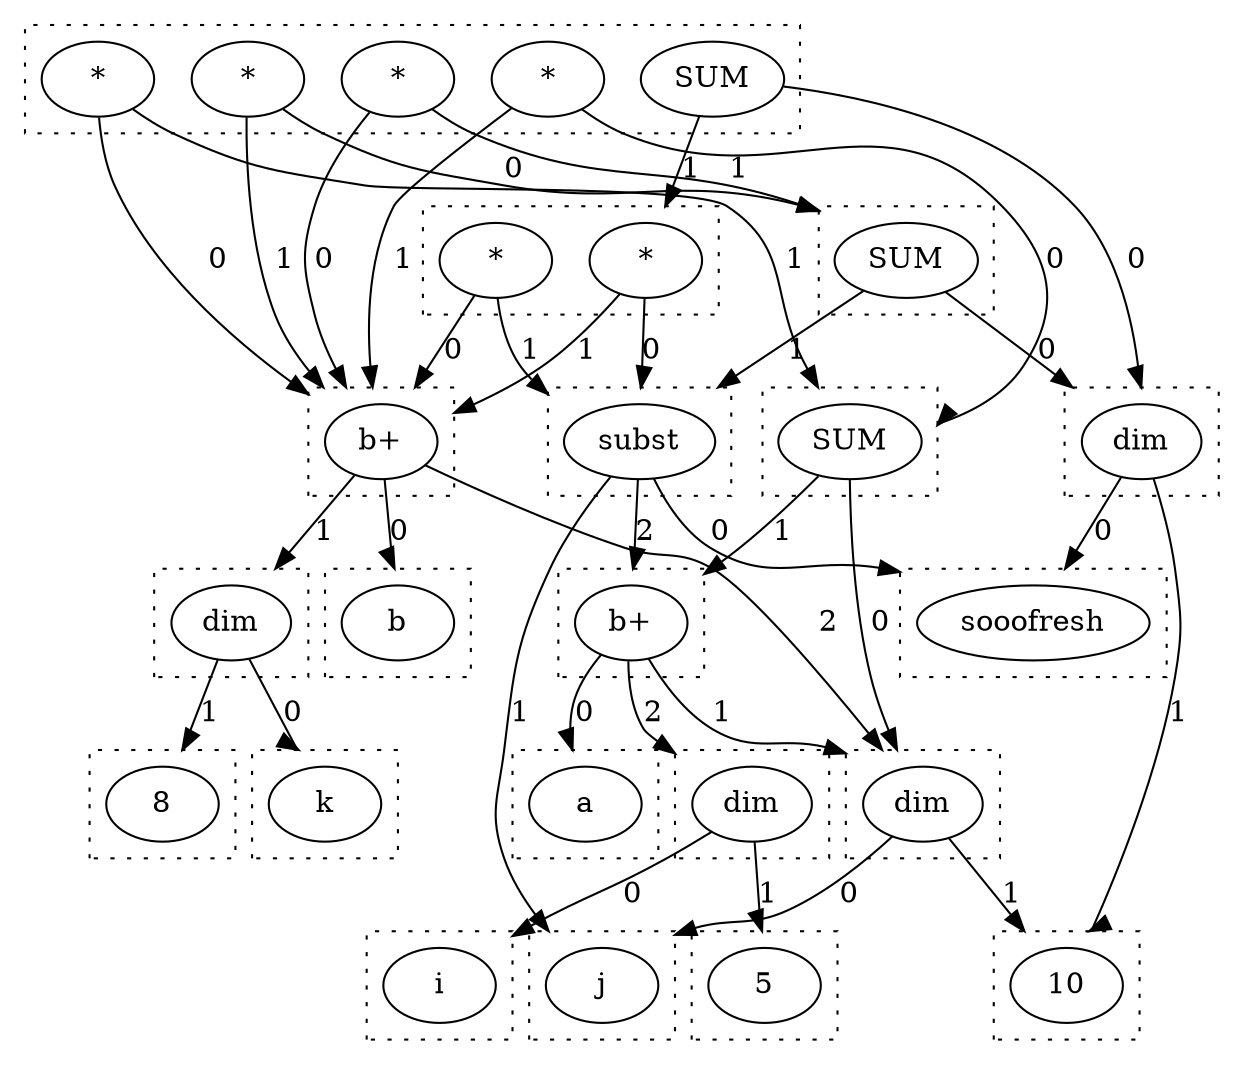 digraph {
  compound=true
  subgraph cluster_0 {
    style=dotted
    0.0[label = "b"]
  }
  subgraph cluster_1 {
    style=dotted
    1.0[label = "k"]
  }
  subgraph cluster_2 {
    style=dotted
    2.0[label = "8"]
  }
  subgraph cluster_3 {
    style=dotted
    3.0[label = "dim"]
  }
  subgraph cluster_4 {
    style=dotted
    4.0[label = "j"]
  }
  subgraph cluster_5 {
    style=dotted
    5.0[label = "10"]
  }
  subgraph cluster_6 {
    style=dotted
    6.0[label = "dim"]
  }
  subgraph cluster_7 {
    style=dotted
    7.0[label = "b+"]
  }
  subgraph cluster_8 {
    style=dotted
    8.0[label = "a"]
  }
  subgraph cluster_9 {
    style=dotted
    9.0[label = "i"]
  }
  subgraph cluster_10 {
    style=dotted
    10.0[label = "5"]
  }
  subgraph cluster_11 {
    style=dotted
    11.0[label = "dim"]
  }
  subgraph cluster_12 {
    style=dotted
    12.0[label = "b+"]
  }
  subgraph cluster_13 {
    style=dotted
    13.0[label = "SUM"]
  }
  subgraph cluster_14 {
    style=dotted
    14.0[label = "*"]
    14.1[label = "*"]
    14.2[label = "SUM"]
    14.3[label = "*"]
    14.4[label = "*"]
  }
  subgraph cluster_16 {
    style=dotted
    16.0[label = "sooofresh"]
  }
  subgraph cluster_17 {
    style=dotted
    17.0[label = "dim"]
  }
  subgraph cluster_18 {
    style=dotted
    18.0[label = "subst"]
  }
  subgraph cluster_19 {
    style=dotted
    19.0[label = "*"]
    19.1[label = "*"]
  }
  subgraph cluster_22 {
    style=dotted
    22.0[label = "SUM"]
  }
  3.0 -> 1.0 [lhead = cluster_1, label = 0]
  3.0 -> 2.0 [lhead = cluster_2, label = 1]
  6.0 -> 4.0 [lhead = cluster_4, label = 0]
  6.0 -> 5.0 [lhead = cluster_5, label = 1]
  7.0 -> 0.0 [lhead = cluster_0, label = 0]
  7.0 -> 3.0 [lhead = cluster_3, label = 1]
  7.0 -> 6.0 [lhead = cluster_6, label = 2]
  11.0 -> 9.0 [lhead = cluster_9, label = 0]
  11.0 -> 10.0 [lhead = cluster_10, label = 1]
  12.0 -> 8.0 [lhead = cluster_8, label = 0]
  12.0 -> 6.0 [lhead = cluster_6, label = 1]
  12.0 -> 11.0 [lhead = cluster_11, label = 2]
  13.0 -> 6.0 [lhead = cluster_6, label = 0]
  13.0 -> 12.0 [lhead = cluster_12, label = 1]
  14.0 -> 13.0 [lhead = cluster_13, label = 0]
  14.0 -> 7.0 [lhead = cluster_7, label = 1]
  14.1 -> 7.0 [lhead = cluster_7, label = 0]
  14.1 -> 13.0 [lhead = cluster_13, label = 1]
  14.2 -> 17.0 [lhead = cluster_17, label = 0]
  14.2 -> 19.0 [lhead = cluster_19, label = 1]
  14.3 -> 7.0 [lhead = cluster_7, label = 0]
  14.3 -> 22.0 [lhead = cluster_22, label = 1]
  14.4 -> 22.0 [lhead = cluster_22, label = 0]
  14.4 -> 7.0 [lhead = cluster_7, label = 1]
  17.0 -> 16.0 [lhead = cluster_16, label = 0]
  17.0 -> 5.0 [lhead = cluster_5, label = 1]
  18.0 -> 16.0 [lhead = cluster_16, label = 0]
  18.0 -> 4.0 [lhead = cluster_4, label = 1]
  18.0 -> 12.0 [lhead = cluster_12, label = 2]
  19.0 -> 18.0 [lhead = cluster_18, label = 0]
  19.0 -> 7.0 [lhead = cluster_7, label = 1]
  19.1 -> 7.0 [lhead = cluster_7, label = 0]
  19.1 -> 18.0 [lhead = cluster_18, label = 1]
  22.0 -> 17.0 [lhead = cluster_17, label = 0]
  22.0 -> 18.0 [lhead = cluster_18, label = 1]
}